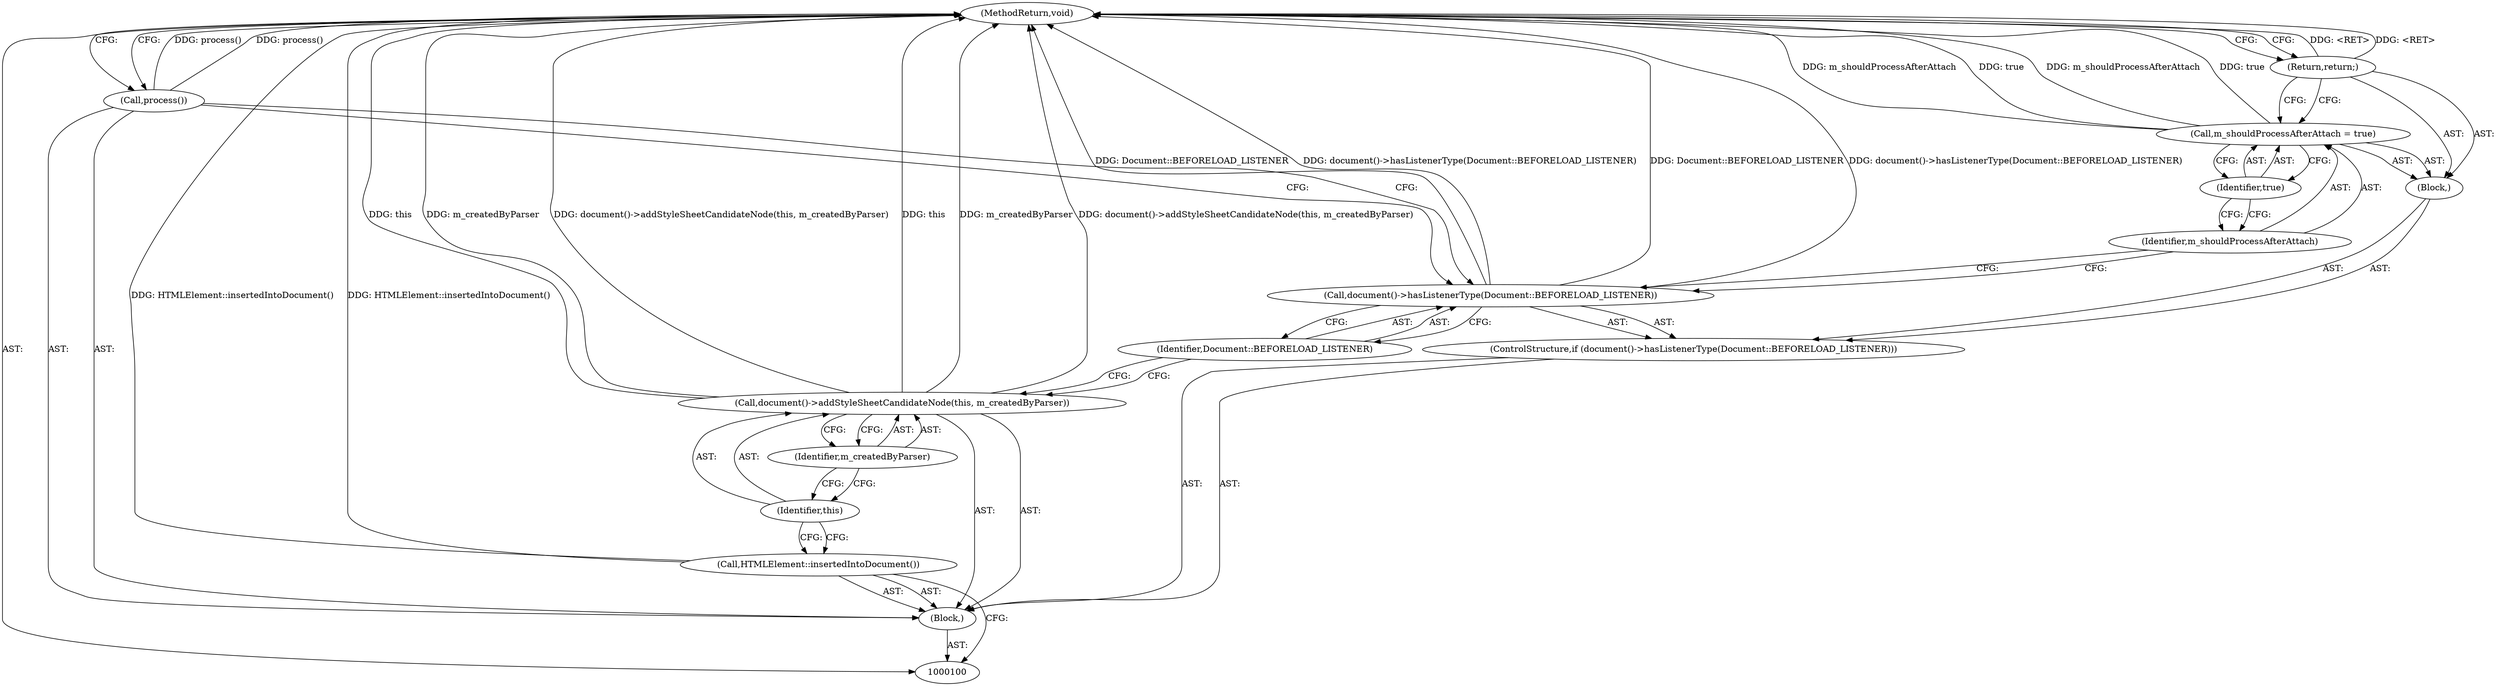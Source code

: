 digraph "1_Chrome_61b77165a1125a80f105f4382a99d9d7a1eb0cf2_2" {
"1000115" [label="(MethodReturn,void)"];
"1000114" [label="(Call,process())"];
"1000101" [label="(Block,)"];
"1000102" [label="(Call,HTMLElement::insertedIntoDocument())"];
"1000104" [label="(Identifier,this)"];
"1000103" [label="(Call,document()->addStyleSheetCandidateNode(this, m_createdByParser))"];
"1000105" [label="(Identifier,m_createdByParser)"];
"1000108" [label="(Identifier,Document::BEFORELOAD_LISTENER)"];
"1000106" [label="(ControlStructure,if (document()->hasListenerType(Document::BEFORELOAD_LISTENER)))"];
"1000109" [label="(Block,)"];
"1000107" [label="(Call,document()->hasListenerType(Document::BEFORELOAD_LISTENER))"];
"1000112" [label="(Identifier,true)"];
"1000110" [label="(Call,m_shouldProcessAfterAttach = true)"];
"1000111" [label="(Identifier,m_shouldProcessAfterAttach)"];
"1000113" [label="(Return,return;)"];
"1000115" -> "1000100"  [label="AST: "];
"1000115" -> "1000113"  [label="CFG: "];
"1000115" -> "1000114"  [label="CFG: "];
"1000107" -> "1000115"  [label="DDG: Document::BEFORELOAD_LISTENER"];
"1000107" -> "1000115"  [label="DDG: document()->hasListenerType(Document::BEFORELOAD_LISTENER)"];
"1000103" -> "1000115"  [label="DDG: this"];
"1000103" -> "1000115"  [label="DDG: m_createdByParser"];
"1000103" -> "1000115"  [label="DDG: document()->addStyleSheetCandidateNode(this, m_createdByParser)"];
"1000114" -> "1000115"  [label="DDG: process()"];
"1000110" -> "1000115"  [label="DDG: m_shouldProcessAfterAttach"];
"1000110" -> "1000115"  [label="DDG: true"];
"1000102" -> "1000115"  [label="DDG: HTMLElement::insertedIntoDocument()"];
"1000113" -> "1000115"  [label="DDG: <RET>"];
"1000114" -> "1000101"  [label="AST: "];
"1000114" -> "1000107"  [label="CFG: "];
"1000115" -> "1000114"  [label="CFG: "];
"1000114" -> "1000115"  [label="DDG: process()"];
"1000101" -> "1000100"  [label="AST: "];
"1000102" -> "1000101"  [label="AST: "];
"1000103" -> "1000101"  [label="AST: "];
"1000106" -> "1000101"  [label="AST: "];
"1000114" -> "1000101"  [label="AST: "];
"1000102" -> "1000101"  [label="AST: "];
"1000102" -> "1000100"  [label="CFG: "];
"1000104" -> "1000102"  [label="CFG: "];
"1000102" -> "1000115"  [label="DDG: HTMLElement::insertedIntoDocument()"];
"1000104" -> "1000103"  [label="AST: "];
"1000104" -> "1000102"  [label="CFG: "];
"1000105" -> "1000104"  [label="CFG: "];
"1000103" -> "1000101"  [label="AST: "];
"1000103" -> "1000105"  [label="CFG: "];
"1000104" -> "1000103"  [label="AST: "];
"1000105" -> "1000103"  [label="AST: "];
"1000108" -> "1000103"  [label="CFG: "];
"1000103" -> "1000115"  [label="DDG: this"];
"1000103" -> "1000115"  [label="DDG: m_createdByParser"];
"1000103" -> "1000115"  [label="DDG: document()->addStyleSheetCandidateNode(this, m_createdByParser)"];
"1000105" -> "1000103"  [label="AST: "];
"1000105" -> "1000104"  [label="CFG: "];
"1000103" -> "1000105"  [label="CFG: "];
"1000108" -> "1000107"  [label="AST: "];
"1000108" -> "1000103"  [label="CFG: "];
"1000107" -> "1000108"  [label="CFG: "];
"1000106" -> "1000101"  [label="AST: "];
"1000107" -> "1000106"  [label="AST: "];
"1000109" -> "1000106"  [label="AST: "];
"1000109" -> "1000106"  [label="AST: "];
"1000110" -> "1000109"  [label="AST: "];
"1000113" -> "1000109"  [label="AST: "];
"1000107" -> "1000106"  [label="AST: "];
"1000107" -> "1000108"  [label="CFG: "];
"1000108" -> "1000107"  [label="AST: "];
"1000111" -> "1000107"  [label="CFG: "];
"1000114" -> "1000107"  [label="CFG: "];
"1000107" -> "1000115"  [label="DDG: Document::BEFORELOAD_LISTENER"];
"1000107" -> "1000115"  [label="DDG: document()->hasListenerType(Document::BEFORELOAD_LISTENER)"];
"1000112" -> "1000110"  [label="AST: "];
"1000112" -> "1000111"  [label="CFG: "];
"1000110" -> "1000112"  [label="CFG: "];
"1000110" -> "1000109"  [label="AST: "];
"1000110" -> "1000112"  [label="CFG: "];
"1000111" -> "1000110"  [label="AST: "];
"1000112" -> "1000110"  [label="AST: "];
"1000113" -> "1000110"  [label="CFG: "];
"1000110" -> "1000115"  [label="DDG: m_shouldProcessAfterAttach"];
"1000110" -> "1000115"  [label="DDG: true"];
"1000111" -> "1000110"  [label="AST: "];
"1000111" -> "1000107"  [label="CFG: "];
"1000112" -> "1000111"  [label="CFG: "];
"1000113" -> "1000109"  [label="AST: "];
"1000113" -> "1000110"  [label="CFG: "];
"1000115" -> "1000113"  [label="CFG: "];
"1000113" -> "1000115"  [label="DDG: <RET>"];
}

